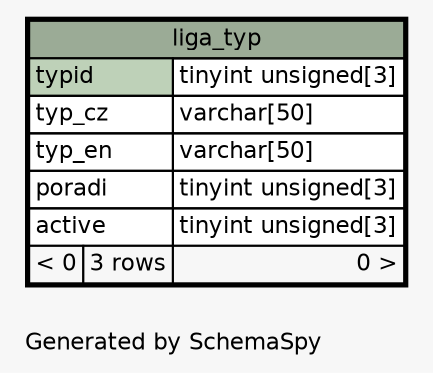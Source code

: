 // dot 2.38.0 on Mac OS X 10.9.4
// SchemaSpy rev 590
digraph "oneDegreeRelationshipsDiagram" {
  graph [
    rankdir="RL"
    bgcolor="#f7f7f7"
    label="\nGenerated by SchemaSpy"
    labeljust="l"
    nodesep="0.18"
    ranksep="0.46"
    fontname="Helvetica"
    fontsize="11"
  ];
  node [
    fontname="Helvetica"
    fontsize="11"
    shape="plaintext"
  ];
  edge [
    arrowsize="0.8"
  ];
  "liga_typ" [
    label=<
    <TABLE BORDER="2" CELLBORDER="1" CELLSPACING="0" BGCOLOR="#ffffff">
      <TR><TD COLSPAN="3" BGCOLOR="#9bab96" ALIGN="CENTER">liga_typ</TD></TR>
      <TR><TD PORT="typid" COLSPAN="2" BGCOLOR="#bed1b8" ALIGN="LEFT">typid</TD><TD PORT="typid.type" ALIGN="LEFT">tinyint unsigned[3]</TD></TR>
      <TR><TD PORT="typ_cz" COLSPAN="2" ALIGN="LEFT">typ_cz</TD><TD PORT="typ_cz.type" ALIGN="LEFT">varchar[50]</TD></TR>
      <TR><TD PORT="typ_en" COLSPAN="2" ALIGN="LEFT">typ_en</TD><TD PORT="typ_en.type" ALIGN="LEFT">varchar[50]</TD></TR>
      <TR><TD PORT="poradi" COLSPAN="2" ALIGN="LEFT">poradi</TD><TD PORT="poradi.type" ALIGN="LEFT">tinyint unsigned[3]</TD></TR>
      <TR><TD PORT="active" COLSPAN="2" ALIGN="LEFT">active</TD><TD PORT="active.type" ALIGN="LEFT">tinyint unsigned[3]</TD></TR>
      <TR><TD ALIGN="LEFT" BGCOLOR="#f7f7f7">&lt; 0</TD><TD ALIGN="RIGHT" BGCOLOR="#f7f7f7">3 rows</TD><TD ALIGN="RIGHT" BGCOLOR="#f7f7f7">0 &gt;</TD></TR>
    </TABLE>>
    URL="liga_typ.html"
    tooltip="liga_typ"
  ];
}
